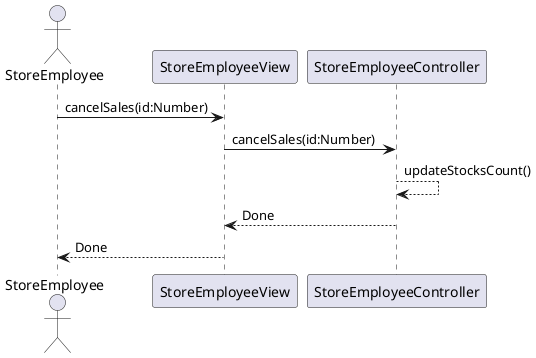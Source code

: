 @startuml cancel-sales
actor StoreEmployee

StoreEmployee -> StoreEmployeeView : cancelSales(id:Number)
StoreEmployeeView -> StoreEmployeeController : cancelSales(id:Number)
StoreEmployeeController --> StoreEmployeeController : updateStocksCount()
StoreEmployeeController --> StoreEmployeeView : Done
StoreEmployeeView --> StoreEmployee : Done
@enduml